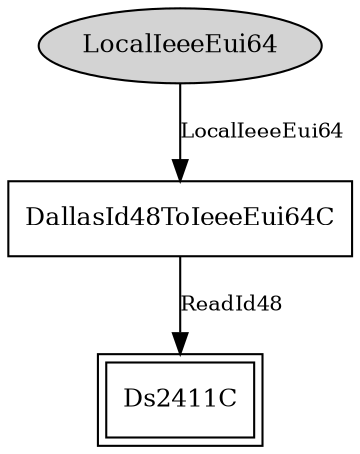 digraph "tos.platforms.epic.chips.ds2411.LocalIeeeEui64C" {
  n0x40abb2f0 [shape=ellipse, style=filled, label="LocalIeeeEui64", fontsize=12];
  "DallasId48ToIeeeEui64C" [fontsize=12, shape=box, URL="../chtml/tos.platforms.epic.chips.ds2411.DallasId48ToIeeeEui64C.html"];
  "DallasId48ToIeeeEui64C" [fontsize=12, shape=box, URL="../chtml/tos.platforms.epic.chips.ds2411.DallasId48ToIeeeEui64C.html"];
  "Ds2411C" [fontsize=12, shape=box,peripheries=2, URL="../chtml/tos.platforms.epic.chips.ds2411.Ds2411C.html"];
  "n0x40abb2f0" -> "DallasId48ToIeeeEui64C" [label="LocalIeeeEui64", URL="../ihtml/tos.interfaces.LocalIeeeEui64.html", fontsize=10];
  "DallasId48ToIeeeEui64C" -> "Ds2411C" [label="ReadId48", URL="../ihtml/tos.platforms.epic.chips.ds2411.ReadId48.html", fontsize=10];
}
